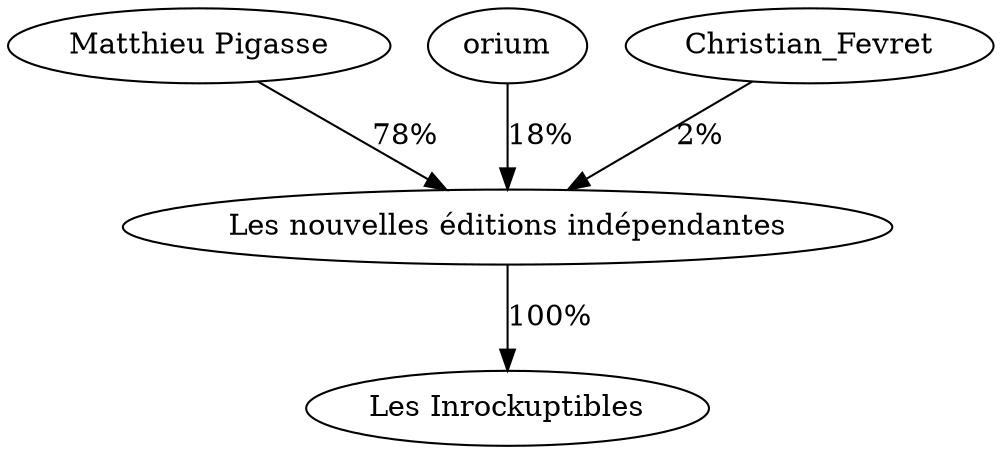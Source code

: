 digraph G {
  "Les nouvelles éditions indépendantes" -> "Les Inrockuptibles" [label="100%"];
  "Matthieu Pigasse" -> "Les nouvelles éditions indépendantes" [label="78%"];
  "orium" -> "Les nouvelles éditions indépendantes" [label="18%"];
  "Christian_Fevret" -> "Les nouvelles éditions indépendantes" [label="2%"];
}